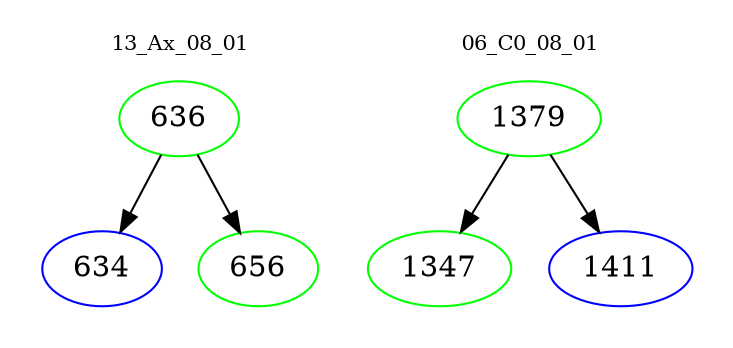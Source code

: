 digraph{
subgraph cluster_0 {
color = white
label = "13_Ax_08_01";
fontsize=10;
T0_636 [label="636", color="green"]
T0_636 -> T0_634 [color="black"]
T0_634 [label="634", color="blue"]
T0_636 -> T0_656 [color="black"]
T0_656 [label="656", color="green"]
}
subgraph cluster_1 {
color = white
label = "06_C0_08_01";
fontsize=10;
T1_1379 [label="1379", color="green"]
T1_1379 -> T1_1347 [color="black"]
T1_1347 [label="1347", color="green"]
T1_1379 -> T1_1411 [color="black"]
T1_1411 [label="1411", color="blue"]
}
}
